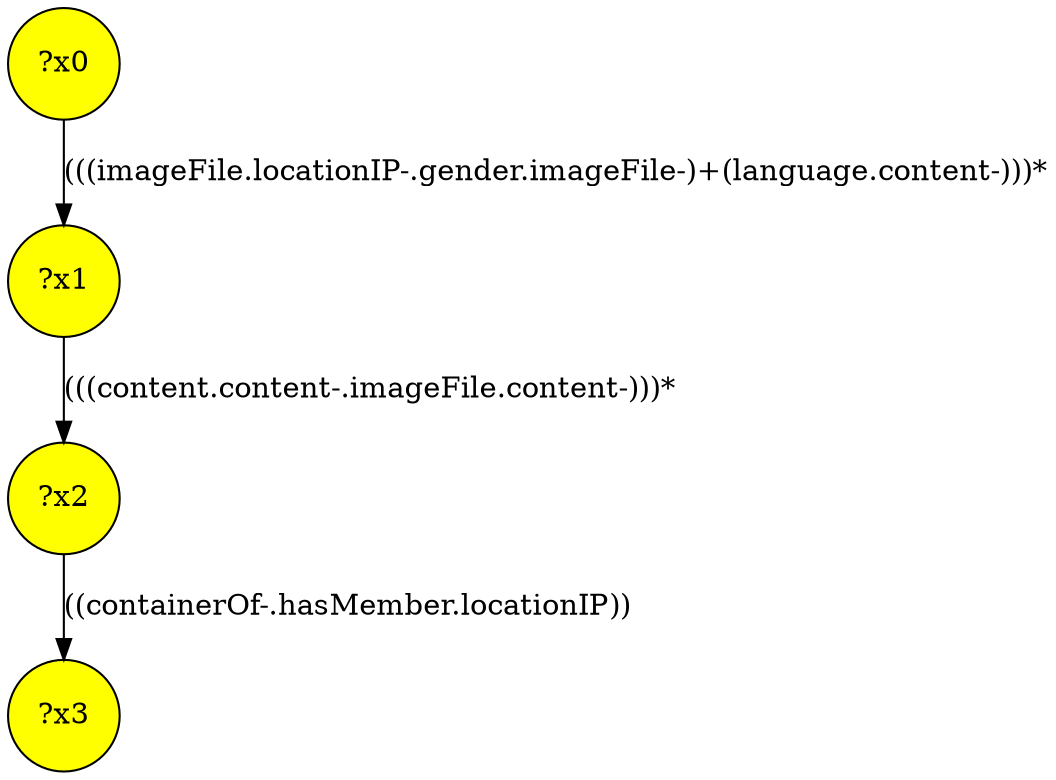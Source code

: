 digraph g {
	x0 [fillcolor="yellow", style="filled," shape=circle, label="?x0"];
	x3 [fillcolor="yellow", style="filled," shape=circle, label="?x3"];
	x2 [fillcolor="yellow", style="filled," shape=circle, label="?x2"];
	x1 [fillcolor="yellow", style="filled," shape=circle, label="?x1"];
	x0 -> x1 [label="(((imageFile.locationIP-.gender.imageFile-)+(language.content-)))*"];
	x1 -> x2 [label="(((content.content-.imageFile.content-)))*"];
	x2 -> x3 [label="((containerOf-.hasMember.locationIP))"];
}
